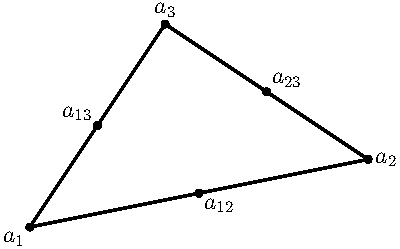 size(200,0);

pair a1 = (0,0);
pair a2 = (1,0.2);
pair a3 = (0.4,0.6);

pair a12=0.5*(a1+a2);
pair a23=0.5*(a2+a3);
pair a31=0.5*(a3+a1);

draw(a1--a2--a3--cycle, linewidth(1.2));

dot(a1,linewidth(4));
dot(a2,linewidth(4));
dot(a3,linewidth(4));

dot(a12,linewidth(4));
dot(a23,linewidth(4));
dot(a31,linewidth(4));

label("$a_1$", a1, SW);
label("$a_2$", a2, E);
label("$a_3$", a3, N);

label("$a_{12}$", a12, SE);
label("$a_{23}$", a23, NE);
label("$a_{13}$", a31, NW);
